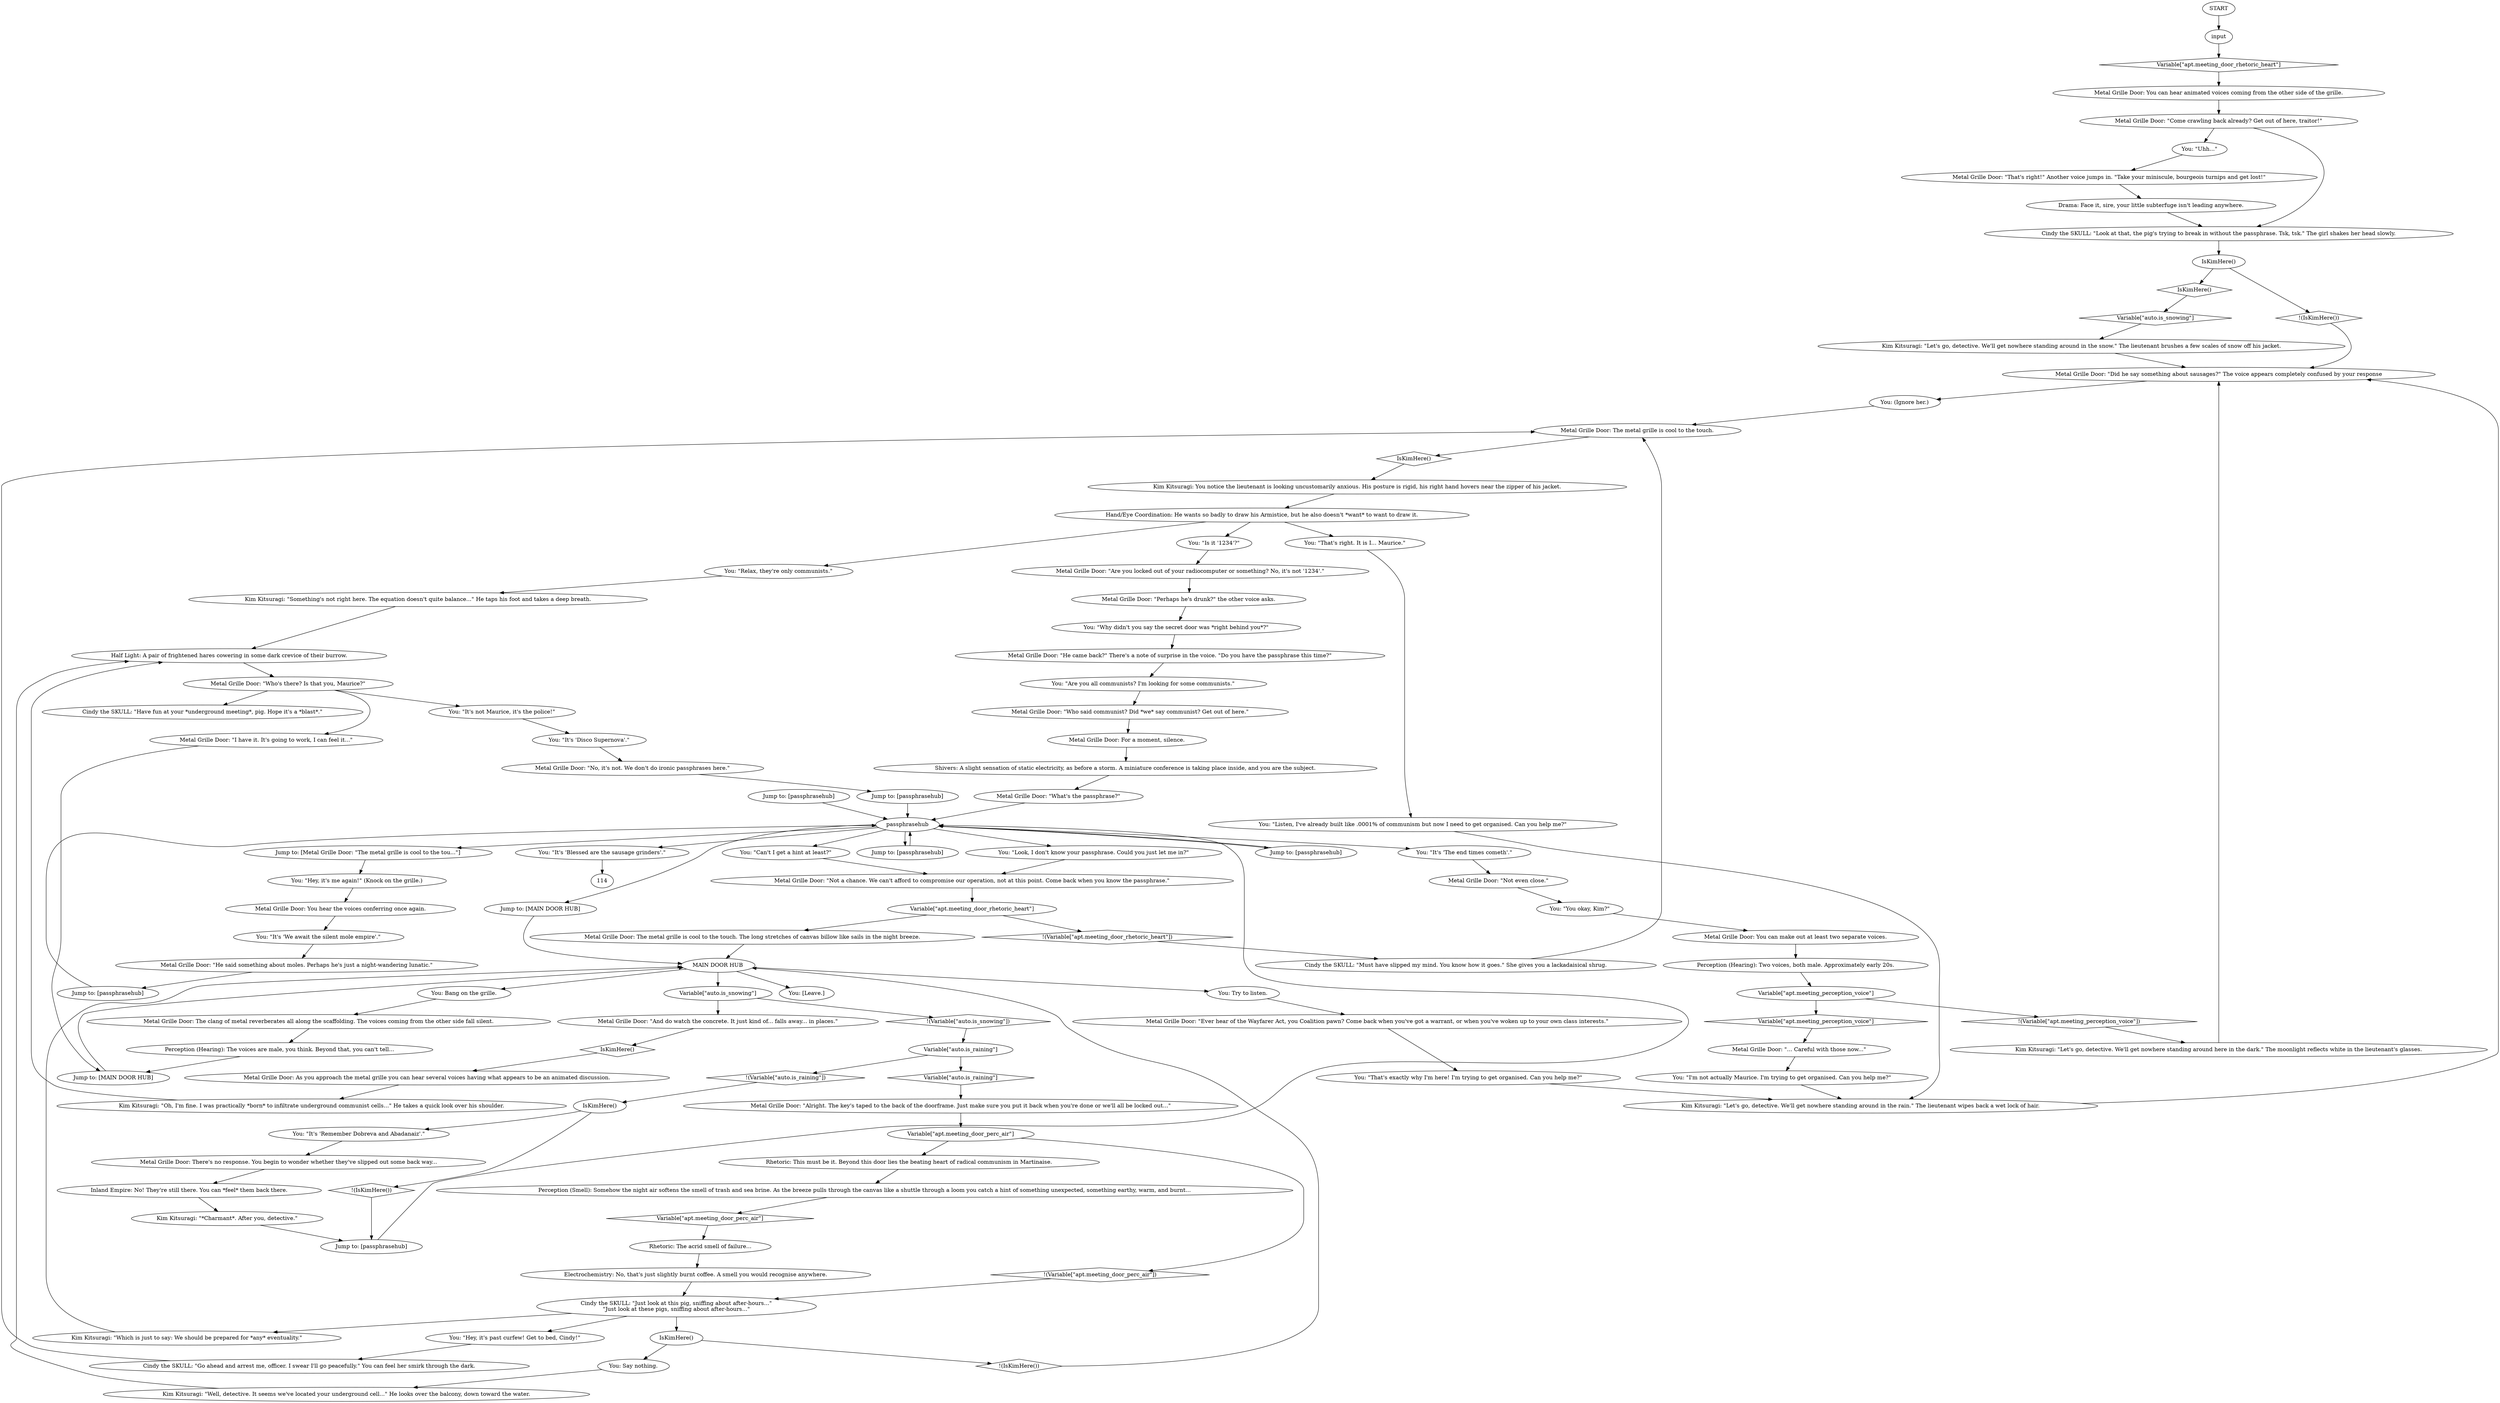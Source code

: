 # APT / COMMUNIST MEETING DOOR
# Door leading to the Storage Room where the Secret Communist Meeting takes place. (PART OF THE COMMUNIST DREAM QUEST)
# ==================================================
digraph G {
	  0 [label="START"];
	  1 [label="input"];
	  2 [label="Rhetoric: The acrid smell of failure..."];
	  3 [label="You: \"Hey, it's past curfew! Get to bed, Cindy!\""];
	  4 [label="Metal Grille Door: You hear the voices conferring once again."];
	  5 [label="Metal Grille Door: \"That's right!\" Another voice jumps in. \"Take your miniscule, bourgeois turnips and get lost!\""];
	  6 [label="Metal Grille Door: \"No, it's not. We don't do ironic passphrases here.\""];
	  7 [label="Metal Grille Door: The metal grille is cool to the touch."];
	  8 [label="You: Bang on the grille."];
	  9 [label="Drama: Face it, sire, your little subterfuge isn't leading anywhere."];
	  10 [label="You: \"Look, I don't know your passphrase. Could you just let me in?\""];
	  11 [label="Kim Kitsuragi: \"Let's go, detective. We'll get nowhere standing around in the snow.\" The lieutenant brushes a few scales of snow off his jacket."];
	  12 [label="Metal Grille Door: There's no response. You begin to wonder whether they've slipped out some back way..."];
	  13 [label="Inland Empire: No! They're still there. You can *feel* them back there."];
	  14 [label="Electrochemistry: No, that's just slightly burnt coffee. A smell you would recognise anywhere."];
	  15 [label="Kim Kitsuragi: \"Something's not right here. The equation doesn't quite balance...\" He taps his foot and takes a deep breath."];
	  16 [label="You: [Leave.]"];
	  17 [label="Metal Grille Door: \"Who said communist? Did *we* say communist? Get out of here.\""];
	  18 [label="Kim Kitsuragi: \"Well, detective. It seems we've located your underground cell...\" He looks over the balcony, down toward the water."];
	  19 [label="Metal Grille Door: \"Who's there? Is that you, Maurice?\""];
	  20 [label="Metal Grille Door: \"What's the passphrase?\""];
	  21 [label="You: \"Can't I get a hint at least?\""];
	  22 [label="Metal Grille Door: \"... Careful with those now...\""];
	  23 [label="Cindy the SKULL: \"Just look at this pig, sniffing about after-hours...\"\n\"Just look at these pigs, sniffing about after-hours...\""];
	  24 [label="You: \"Relax, they're only communists.\""];
	  25 [label="Metal Grille Door: The clang of metal reverberates all along the scaffolding. The voices coming from the other side fall silent."];
	  26 [label="Metal Grille Door: \"Not even close.\""];
	  27 [label="Perception (Hearing): Two voices, both male. Approximately early 20s."];
	  28 [label="You: \"It's not Maurice, it's the police!\""];
	  29 [label="You: \"That's exactly why I'm here! I'm trying to get organised. Can you help me?\""];
	  30 [label="Variable[\"auto.is_raining\"]"];
	  31 [label="Variable[\"auto.is_raining\"]", shape=diamond];
	  32 [label="!(Variable[\"auto.is_raining\"])", shape=diamond];
	  33 [label="Metal Grille Door: \"Are you locked out of your radiocomputer or something? No, it's not '1234'.\""];
	  34 [label="Jump to: [passphrasehub]"];
	  35 [label="Kim Kitsuragi: You notice the lieutenant is looking uncustomarily anxious. His posture is rigid, his right hand hovers near the zipper of his jacket."];
	  36 [label="You: Try to listen."];
	  37 [label="Cindy the SKULL: \"Go ahead and arrest me, officer. I swear I'll go peacefully.\" You can feel her smirk through the dark."];
	  38 [label="MAIN DOOR HUB"];
	  39 [label="Jump to: [MAIN DOOR HUB]"];
	  40 [label="You: \"Uhh...\""];
	  41 [label="IsKimHere()"];
	  42 [label="IsKimHere()", shape=diamond];
	  43 [label="!(IsKimHere())", shape=diamond];
	  44 [label="Metal Grille Door: \"He said something about moles. Perhaps he's just a night-wandering lunatic.\""];
	  45 [label="Shivers: A slight sensation of static electricity, as before a storm. A miniature conference is taking place inside, and you are the subject."];
	  46 [label="You: \"It's 'The end times cometh'.\""];
	  47 [label="Jump to: [passphrasehub]"];
	  48 [label="Metal Grille Door: You can hear animated voices coming from the other side of the grille."];
	  49 [label="Hand/Eye Coordination: He wants so badly to draw his Armistice, but he also doesn't *want* to want to draw it."];
	  50 [label="passphrasehub"];
	  51 [label="Metal Grille Door: \"Not a chance. We can't afford to compromise our operation, not at this point. Come back when you know the passphrase.\""];
	  52 [label="Variable[\"apt.meeting_perception_voice\"]"];
	  53 [label="Variable[\"apt.meeting_perception_voice\"]", shape=diamond];
	  54 [label="!(Variable[\"apt.meeting_perception_voice\"])", shape=diamond];
	  55 [label="Perception (Smell): Somehow the night air softens the smell of trash and sea brine. As the breeze pulls through the canvas like a shuttle through a loom you catch a hint of something unexpected, something earthy, warm, and burnt..."];
	  56 [label="Jump to: [passphrasehub]"];
	  57 [label="You: \"Are you all communists? I'm looking for some communists.\""];
	  58 [label="Metal Grille Door: \"I have it. It's going to work, I can feel it...\""];
	  59 [label="You: \"I'm not actually Maurice. I'm trying to get organised. Can you help me?\""];
	  60 [label="Cindy the SKULL: \"Look at that, the pig's trying to break in without the passphrase. Tsk, tsk.\" The girl shakes her head slowly."];
	  61 [label="Variable[\"apt.meeting_door_rhetoric_heart\"]"];
	  62 [label="Variable[\"apt.meeting_door_rhetoric_heart\"]", shape=diamond];
	  63 [label="!(Variable[\"apt.meeting_door_rhetoric_heart\"])", shape=diamond];
	  64 [label="Metal Grille Door: The metal grille is cool to the touch. The long stretches of canvas billow like sails in the night breeze."];
	  65 [label="You: \"Hey, it's me again!\" (Knock on the grille.)"];
	  66 [label="Variable[\"auto.is_snowing\"]"];
	  67 [label="Variable[\"auto.is_snowing\"]", shape=diamond];
	  68 [label="!(Variable[\"auto.is_snowing\"])", shape=diamond];
	  69 [label="Metal Grille Door: \"And do watch the concrete. It just kind of... falls away... in places.\""];
	  70 [label="Variable[\"apt.meeting_door_perc_air\"]"];
	  71 [label="Variable[\"apt.meeting_door_perc_air\"]", shape=diamond];
	  72 [label="!(Variable[\"apt.meeting_door_perc_air\"])", shape=diamond];
	  73 [label="Rhetoric: This must be it. Beyond this door lies the beating heart of radical communism in Martinaise."];
	  74 [label="Kim Kitsuragi: \"Oh, I'm fine. I was practically *born* to infiltrate underground communist cells...\" He takes a quick look over his shoulder."];
	  75 [label="Metal Grille Door: You can make out at least two separate voices."];
	  76 [label="Metal Grille Door: \"Ever hear of the Wayfarer Act, you Coalition pawn? Come back when you've got a warrant, or when you've woken up to your own class interests.\""];
	  77 [label="You: \"It's 'Disco Supernova'.\""];
	  78 [label="Jump to: [passphrasehub]"];
	  79 [label="Metal Grille Door: \"Perhaps he's drunk?\" the other voice asks."];
	  80 [label="You: \"You okay, Kim?\""];
	  81 [label="You: \"Is it '1234'?\""];
	  82 [label="Jump to: [MAIN DOOR HUB]"];
	  83 [label="Metal Grille Door: \"Come crawling back already? Get out of here, traitor!\""];
	  84 [label="You: \"Listen, I've already built like .0001% of communism but now I need to get organised. Can you help me?\""];
	  85 [label="Metal Grille Door: For a moment, silence."];
	  86 [label="Kim Kitsuragi: \"Let's go, detective. We'll get nowhere standing around in the rain.\" The lieutenant wipes back a wet lock of hair."];
	  87 [label="Metal Grille Door: \"Alright. The key's taped to the back of the doorframe. Just make sure you put it back when you're done or we'll all be locked out...\""];
	  88 [label="Kim Kitsuragi: \"*Charmant*. After you, detective.\""];
	  89 [label="Metal Grille Door: As you approach the metal grille you can hear several voices having what appears to be an animated discussion."];
	  90 [label="Cindy the SKULL: \"Must have slipped my mind. You know how it goes.\" She gives you a lackadaisical shrug."];
	  91 [label="Metal Grille Door: \"He came back?\" There's a note of surprise in the voice. \"Do you have the passphrase this time?\""];
	  92 [label="You: \"It's 'We await the silent mole empire'.\""];
	  93 [label="You: \"It's 'Blessed are the sausage grinders'.\""];
	  94 [label="Jump to: [passphrasehub]"];
	  95 [label="You: \"Why didn't you say the secret door was *right behind you*?\""];
	  96 [label="IsKimHere()"];
	  97 [label="IsKimHere()", shape=diamond];
	  98 [label="!(IsKimHere())", shape=diamond];
	  99 [label="You: Say nothing."];
	  100 [label="You: \"That's right. It is I... Maurice.\""];
	  101 [label="Cindy the SKULL: \"Have fun at your *underground meeting*, pig. Hope it's a *blast*.\""];
	  102 [label="Jump to: [passphrasehub]"];
	  103 [label="You: (Ignore her.)"];
	  104 [label="Kim Kitsuragi: \"Which is just to say: We should be prepared for *any* eventuality.\""];
	  105 [label="Half Light: A pair of frightened hares cowering in some dark crevice of their burrow."];
	  106 [label="Perception (Hearing): The voices are male, you think. Beyond that, you can't tell..."];
	  107 [label="Kim Kitsuragi: \"Let's go, detective. We'll get nowhere standing around here in the dark.\" The moonlight reflects white in the lieutenant's glasses."];
	  108 [label="IsKimHere()"];
	  109 [label="IsKimHere()", shape=diamond];
	  110 [label="!(IsKimHere())", shape=diamond];
	  111 [label="You: \"It's 'Remember Dobreva and Abadanaiz'.\""];
	  112 [label="Jump to: [Metal Grille Door: \"The metal grille is cool to the tou...\"]"];
	  113 [label="Metal Grille Door: \"Did he say something about sausages?\" The voice appears completely confused by your response"];
	  0 -> 1
	  1 -> 62
	  2 -> 14
	  3 -> 37
	  4 -> 92
	  5 -> 9
	  6 -> 47
	  7 -> 97
	  8 -> 25
	  9 -> 60
	  10 -> 51
	  11 -> 113
	  12 -> 13
	  13 -> 88
	  14 -> 23
	  15 -> 105
	  17 -> 85
	  18 -> 105
	  19 -> 58
	  19 -> 28
	  19 -> 101
	  20 -> 50
	  21 -> 51
	  22 -> 59
	  23 -> 96
	  23 -> 3
	  23 -> 104
	  24 -> 15
	  25 -> 106
	  26 -> 80
	  27 -> 52
	  28 -> 77
	  29 -> 86
	  30 -> 32
	  30 -> 31
	  31 -> 87
	  32 -> 108
	  33 -> 79
	  34 -> 50
	  35 -> 49
	  36 -> 76
	  37 -> 7
	  38 -> 8
	  38 -> 16
	  38 -> 66
	  38 -> 36
	  39 -> 38
	  40 -> 5
	  41 -> 42
	  41 -> 43
	  42 -> 67
	  43 -> 113
	  44 -> 34
	  45 -> 20
	  46 -> 26
	  47 -> 50
	  48 -> 83
	  49 -> 24
	  49 -> 81
	  49 -> 100
	  50 -> 10
	  50 -> 46
	  50 -> 78
	  50 -> 112
	  50 -> 82
	  50 -> 21
	  50 -> 93
	  50 -> 94
	  51 -> 61
	  52 -> 53
	  52 -> 54
	  53 -> 22
	  54 -> 107
	  55 -> 71
	  56 -> 50
	  57 -> 17
	  58 -> 39
	  59 -> 86
	  60 -> 41
	  61 -> 64
	  61 -> 63
	  62 -> 48
	  63 -> 90
	  64 -> 38
	  65 -> 4
	  66 -> 68
	  66 -> 69
	  67 -> 11
	  68 -> 30
	  69 -> 109
	  70 -> 72
	  70 -> 73
	  71 -> 2
	  72 -> 23
	  73 -> 55
	  74 -> 105
	  75 -> 27
	  76 -> 29
	  77 -> 6
	  78 -> 50
	  79 -> 95
	  80 -> 75
	  81 -> 33
	  82 -> 38
	  83 -> 40
	  83 -> 60
	  84 -> 86
	  85 -> 45
	  86 -> 113
	  87 -> 70
	  88 -> 102
	  89 -> 74
	  90 -> 7
	  91 -> 57
	  92 -> 44
	  93 -> 114
	  94 -> 50
	  95 -> 91
	  96 -> 98
	  96 -> 99
	  97 -> 35
	  98 -> 38
	  99 -> 18
	  100 -> 84
	  102 -> 50
	  103 -> 7
	  104 -> 38
	  105 -> 19
	  106 -> 39
	  107 -> 113
	  108 -> 110
	  108 -> 111
	  109 -> 89
	  110 -> 102
	  111 -> 12
	  112 -> 65
	  113 -> 103
}

